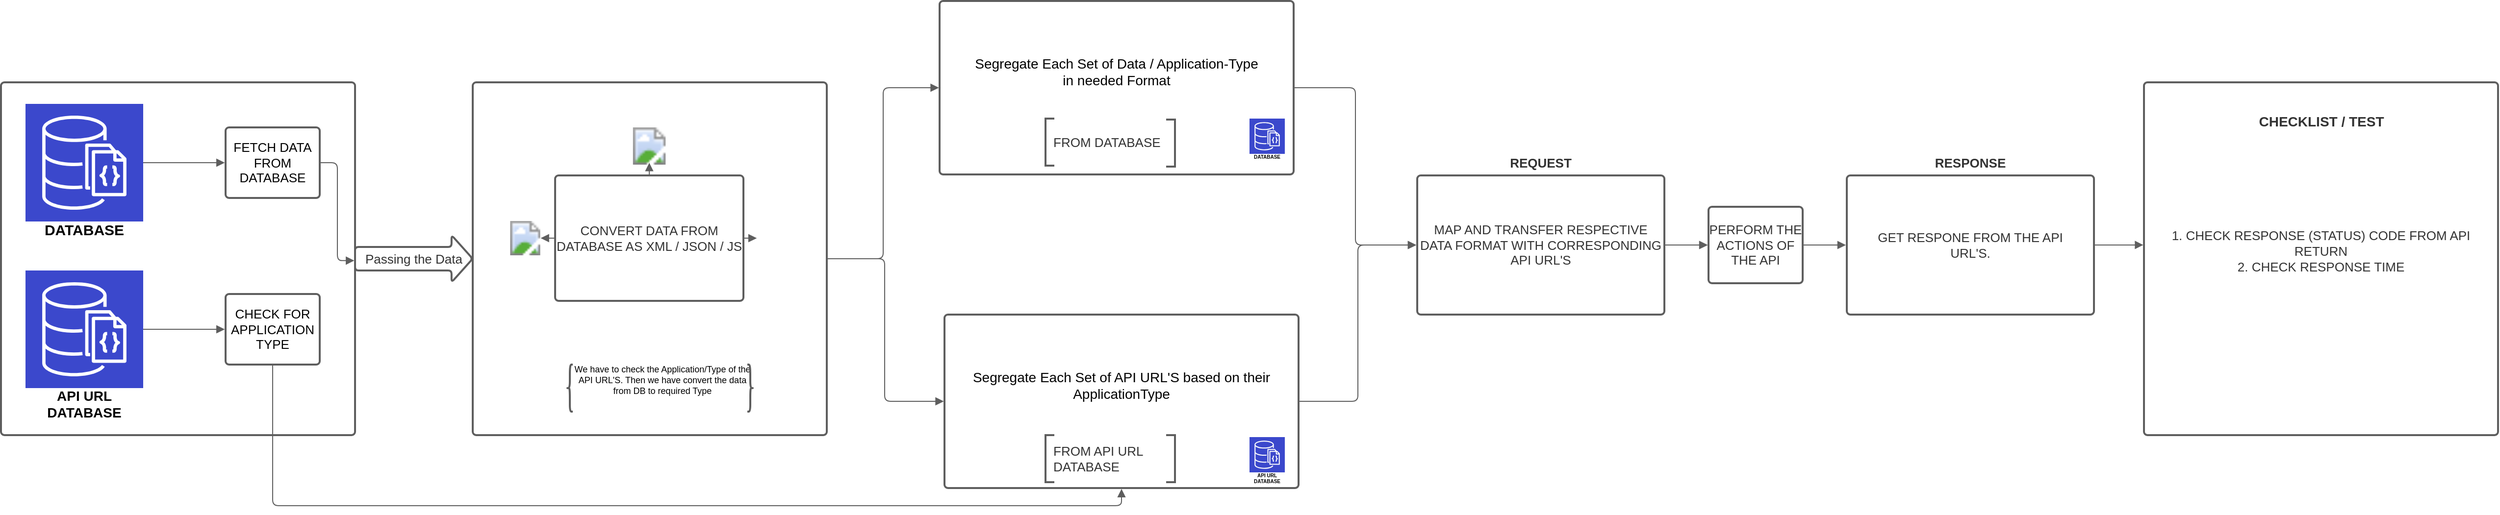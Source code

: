 <mxfile version="13.9.3" type="github"><diagram id="Ca3qFjEWccOTUX_GJ6TU" name="Page-1"><mxGraphModel dx="5277" dy="1763" grid="1" gridSize="10" guides="1" tooltips="1" connect="1" arrows="1" fold="1" page="1" pageScale="1" pageWidth="827" pageHeight="1169" math="0" shadow="0"><root><mxCell id="0"/><mxCell id="1" parent="0"/><UserObject label="REQUEST" lucidchartObjectId="zR-M691XhZlv" id="4iIl--aW3Kxm2YLaarUe-386"><mxCell style="html=1;overflow=block;whiteSpace=wrap;strokeColor=none;fillColor=none;whiteSpace=wrap;fontSize=13;fontColor=#333333;fontStyle=1;spacing=0;strokeOpacity=100;rounded=1;absoluteArcSize=1;arcSize=7;strokeWidth=2;" vertex="1" zOrder="0" parent="1"><mxGeometry x="487" y="374" width="144" height="36" as="geometry"/></mxCell></UserObject><UserObject label="DATABASE" lucidchartObjectId="Q.YMlGvrfznx" id="4iIl--aW3Kxm2YLaarUe-387"><mxCell style="html=1;overflow=block;whiteSpace=wrap;shape=mxgraph.aws4.resourceIcon;resIcon=mxgraph.aws4.documentdb_with_mongodb_compatibility;verticalLabelPosition=bottom;align=center;verticalAlign=top;strokeColor=#ffffff;whiteSpace=wrap;fontSize=15;fontColor=#000000;fontStyle=1;spacing=0;strokeOpacity=100;rounded=1;absoluteArcSize=1;arcSize=7;fillColor=#3b48cc;strokeWidth=2;" vertex="1" zOrder="1" parent="1"><mxGeometry x="-986" y="332" width="120" height="120" as="geometry"/></mxCell></UserObject><UserObject label="" lucidchartObjectId="tnZMXTh0txy4" id="4iIl--aW3Kxm2YLaarUe-388"><mxCell style="html=1;jettySize=18;whiteSpace=wrap;fontSize=11;strokeColor=#5E5E5E;rounded=1;arcSize=12;edgeStyle=orthogonalEdgeStyle;startArrow=none;;endArrow=block;endFill=1;;exitX=1;exitY=0.5;exitPerimeter=0;entryX=-0.009;entryY=0.5;entryPerimeter=0;" edge="1" parent="1" source="4iIl--aW3Kxm2YLaarUe-387" target="4iIl--aW3Kxm2YLaarUe-389"><mxGeometry width="100" height="100" relative="1" as="geometry"><Array as="points"/></mxGeometry></mxCell></UserObject><UserObject label="FETCH DATA FROM DATABASE" lucidchartObjectId="upZMdfviS44m" id="4iIl--aW3Kxm2YLaarUe-389"><mxCell style="html=1;overflow=block;whiteSpace=wrap;;whiteSpace=wrap;fontSize=13;fontColor=#000000;spacing=7;strokeColor=#5e5e5e;strokeOpacity=100;rounded=1;absoluteArcSize=1;arcSize=7;strokeWidth=2;" vertex="1" zOrder="3" parent="1"><mxGeometry x="-782" y="356" width="96" height="72" as="geometry"/></mxCell></UserObject><UserObject label="" lucidchartObjectId="xuZM8lFK8NhB" id="4iIl--aW3Kxm2YLaarUe-390"><mxCell style="html=1;overflow=block;whiteSpace=wrap;;whiteSpace=wrap;fontSize=11;spacing=3;strokeColor=#5e5e5e;strokeOpacity=100;fillOpacity=0;rounded=1;absoluteArcSize=1;arcSize=7;fillColor=#000000;strokeWidth=2;" vertex="1" zOrder="4" parent="1"><mxGeometry x="-1011" y="310" width="361" height="360" as="geometry"/></mxCell></UserObject><UserObject label="" lucidchartObjectId="_wZMxu1qryZq" id="4iIl--aW3Kxm2YLaarUe-391"><mxCell style="html=1;overflow=block;whiteSpace=wrap;;whiteSpace=wrap;fontSize=11;spacing=3;strokeColor=#5e5e5e;strokeOpacity=100;fillOpacity=0;rounded=1;absoluteArcSize=1;arcSize=7;fillColor=#000000;strokeWidth=2;" vertex="1" zOrder="5" parent="1"><mxGeometry x="-530" y="310" width="361" height="360" as="geometry"/></mxCell></UserObject><mxCell id="4iIl--aW3Kxm2YLaarUe-392" value="Passing the Data" style="shape=singleArrow;arrowWidth=0.5;arrowSize=0.18;whiteSpace=wrap;fontSize=13;fontColor=#333333;spacing=3;strokeColor=#5e5e5e;strokeOpacity=100;rounded=1;absoluteArcSize=1;arcSize=7;strokeWidth=2;html=1;" vertex="1" zOrder="6" parent="1"><mxGeometry x="-650" y="466" width="120" height="48" as="geometry"/></mxCell><UserObject label="CONVERT DATA FROM DATABASE AS XML / JSON / JS" lucidchartObjectId="ABZM8dNAdG1I" id="4iIl--aW3Kxm2YLaarUe-393"><mxCell style="html=1;overflow=block;whiteSpace=wrap;;whiteSpace=wrap;fontSize=13;fontColor=#333333;spacing=7;strokeColor=#5e5e5e;strokeOpacity=100;rounded=1;absoluteArcSize=1;arcSize=7;strokeWidth=2;" vertex="1" zOrder="7" parent="1"><mxGeometry x="-446" y="405" width="192" height="128" as="geometry"/></mxCell></UserObject><UserObject label="API URL DATABASE" lucidchartObjectId="zE9MGP5gBMmx" id="4iIl--aW3Kxm2YLaarUe-395"><mxCell style="html=1;overflow=block;whiteSpace=wrap;shape=mxgraph.aws4.resourceIcon;resIcon=mxgraph.aws4.documentdb_with_mongodb_compatibility;verticalLabelPosition=bottom;align=center;verticalAlign=top;strokeColor=#ffffff;whiteSpace=wrap;fontSize=14;fontColor=#000000;fontStyle=1;spacing=0;strokeOpacity=100;rounded=1;absoluteArcSize=1;arcSize=7;fillColor=#3b48cc;strokeWidth=2;" vertex="1" zOrder="9" parent="1"><mxGeometry x="-986" y="502" width="120" height="120" as="geometry"/></mxCell></UserObject><UserObject label="" lucidchartObjectId="zE9Mcs0Aj6xZ" id="4iIl--aW3Kxm2YLaarUe-396"><mxCell style="html=1;jettySize=18;whiteSpace=wrap;fontSize=11;strokeColor=#5E5E5E;rounded=1;arcSize=12;edgeStyle=orthogonalEdgeStyle;startArrow=none;;endArrow=block;endFill=1;;exitX=1;exitY=0.5;exitPerimeter=0;entryX=-0.009;entryY=0.5;entryPerimeter=0;" edge="1" parent="1" source="4iIl--aW3Kxm2YLaarUe-395" target="4iIl--aW3Kxm2YLaarUe-397"><mxGeometry width="100" height="100" relative="1" as="geometry"><Array as="points"/></mxGeometry></mxCell></UserObject><UserObject label="CHECK FOR&#10;APPLICATION&#10;TYPE" lucidchartObjectId="zE9MkwPYH4aR" id="4iIl--aW3Kxm2YLaarUe-397"><mxCell style="html=1;overflow=block;whiteSpace=wrap;;whiteSpace=wrap;fontSize=13;fontColor=#000000;spacing=7;strokeColor=#5e5e5e;strokeOpacity=100;rounded=1;absoluteArcSize=1;arcSize=7;strokeWidth=2;" vertex="1" zOrder="11" parent="1"><mxGeometry x="-782" y="526" width="96" height="72" as="geometry"/></mxCell></UserObject><UserObject label="" lucidchartObjectId="VT9MoA~vaHg0" id="4iIl--aW3Kxm2YLaarUe-398"><mxCell style="html=1;overflow=block;whiteSpace=wrap;shape=image;whiteSpace=wrap;fontSize=11;spacing=0;strokeColor=none;strokeOpacity=100;strokeWidth=0;image=https://images.lucid.app/images/a920c7b7-cfdd-4c96-8914-b529c0d227d0/content;" vertex="1" zOrder="12" parent="1"><mxGeometry x="-369" y="356" width="38" height="38" as="geometry"/></mxCell></UserObject><UserObject label="" lucidchartObjectId="lX9MW.nm.JAK" id="4iIl--aW3Kxm2YLaarUe-399"><mxCell style="html=1;overflow=block;whiteSpace=wrap;shape=image;whiteSpace=wrap;fontSize=11;spacing=0;strokeColor=none;strokeOpacity=100;strokeWidth=0;image=https://images.lucid.app/images/b2440e49-6483-4f7d-8471-f6258f256461/content;" vertex="1" zOrder="13" parent="1"><mxGeometry x="-494" y="451.5" width="35" height="35" as="geometry"/></mxCell></UserObject><mxCell id="4iIl--aW3Kxm2YLaarUe-400" value="" style="strokeColor=none;fillColor=none;whiteSpace=wrap;fontSize=11;spacing=3;strokeOpacity=100;rounded=1;absoluteArcSize=1;arcSize=7;strokeWidth=2;html=1;" vertex="1" zOrder="14" parent="1"><mxGeometry x="-494" y="598" width="66" height="48" as="geometry"/></mxCell><mxCell id="4iIl--aW3Kxm2YLaarUe-401" value="" style="shape=curlyBracket;rounded=1;whiteSpace=wrap;fontSize=11;spacing=3;strokeColor=#5e5e5e;strokeOpacity=100;strokeWidth=2;" vertex="1" parent="4iIl--aW3Kxm2YLaarUe-400"><mxGeometry x="60" width="6" height="48" as="geometry"/></mxCell><mxCell id="4iIl--aW3Kxm2YLaarUe-402" value="" style="strokeColor=none;fillColor=none;whiteSpace=wrap;fontSize=11;spacing=3;strokeOpacity=100;rounded=1;absoluteArcSize=1;arcSize=7;strokeWidth=2;" vertex="1" parent="4iIl--aW3Kxm2YLaarUe-400"><mxGeometry width="60" height="48" as="geometry"/></mxCell><UserObject label="We have to check the Application/Type of the API URL'S. Then we have convert the data from DB to required Type" lucidchartObjectId="n29MuAYV6ltE" id="4iIl--aW3Kxm2YLaarUe-403"><mxCell style="html=1;overflow=block;whiteSpace=wrap;;whiteSpace=wrap;fontSize=9;spacing=3;verticalAlign=top;strokeColor=none;fillOpacity=0;fillColor=#ffffff;strokeWidth=0;" vertex="1" zOrder="15" parent="1"><mxGeometry x="-428" y="598" width="183" height="74" as="geometry"/></mxCell></UserObject><mxCell id="4iIl--aW3Kxm2YLaarUe-404" value="" style="strokeColor=none;fillColor=none;whiteSpace=wrap;fontSize=11;spacing=3;strokeOpacity=100;rounded=1;absoluteArcSize=1;arcSize=7;strokeWidth=2;html=1;" vertex="1" zOrder="16" parent="1"><mxGeometry x="-250" y="598" width="40" height="48" as="geometry"/></mxCell><mxCell id="4iIl--aW3Kxm2YLaarUe-405" value="" style="shape=curlyBracket;rounded=1;flipH=1;whiteSpace=wrap;fontSize=11;spacing=3;strokeColor=#5e5e5e;strokeOpacity=100;strokeWidth=2;" vertex="1" parent="4iIl--aW3Kxm2YLaarUe-404"><mxGeometry width="6" height="48" as="geometry"/></mxCell><mxCell id="4iIl--aW3Kxm2YLaarUe-406" value="" style="strokeColor=none;fillColor=none;whiteSpace=wrap;fontSize=11;spacing=3;strokeOpacity=100;rounded=1;absoluteArcSize=1;arcSize=7;strokeWidth=2;" vertex="1" parent="4iIl--aW3Kxm2YLaarUe-404"><mxGeometry x="6" width="34" height="48" as="geometry"/></mxCell><UserObject label="" lucidchartObjectId="ka-MvZKsQXK-" id="4iIl--aW3Kxm2YLaarUe-407"><mxCell style="html=1;jettySize=18;whiteSpace=wrap;fontSize=11;strokeColor=#5E5E5E;rounded=1;arcSize=12;edgeStyle=orthogonalEdgeStyle;startArrow=none;;endArrow=block;endFill=1;;exitX=1.009;exitY=0.5;exitPerimeter=0;entryX=-0.007;entryY=0.539;entryPerimeter=0;" edge="1" parent="1" source="4iIl--aW3Kxm2YLaarUe-389" target="4iIl--aW3Kxm2YLaarUe-392"><mxGeometry width="100" height="100" relative="1" as="geometry"><Array as="points"/></mxGeometry></mxCell></UserObject><UserObject label="Segregate  Each Set of Data / Application-Type&#10;in needed Format&#10;&#10;" lucidchartObjectId="gb-MUFerTY7E" id="4iIl--aW3Kxm2YLaarUe-408"><mxCell style="html=1;overflow=block;whiteSpace=wrap;;whiteSpace=wrap;fontSize=14;fontColor=#000000;spacing=3;strokeColor=#5e5e5e;strokeOpacity=100;fillOpacity=0;rounded=1;absoluteArcSize=1;arcSize=7;fillColor=#000000;strokeWidth=2;" vertex="1" zOrder="18" parent="1"><mxGeometry x="-54" y="227" width="361" height="177" as="geometry"/></mxCell></UserObject><UserObject label="" lucidchartObjectId="fd-M.vrRO~.~" id="4iIl--aW3Kxm2YLaarUe-409"><mxCell style="html=1;jettySize=18;whiteSpace=wrap;fontSize=11;strokeColor=#5E5E5E;rounded=1;arcSize=12;edgeStyle=orthogonalEdgeStyle;startArrow=none;;endArrow=block;endFill=1;;exitX=0.5;exitY=-0.007;exitPerimeter=0;entryX=0.5;entryY=0.95;entryPerimeter=0;" edge="1" parent="1" source="4iIl--aW3Kxm2YLaarUe-393" target="4iIl--aW3Kxm2YLaarUe-398"><mxGeometry width="100" height="100" relative="1" as="geometry"><Array as="points"/></mxGeometry></mxCell></UserObject><UserObject label="" lucidchartObjectId="te-MWuV4mNrl" id="4iIl--aW3Kxm2YLaarUe-410"><mxCell style="html=1;jettySize=18;whiteSpace=wrap;fontSize=11;strokeColor=#5E5E5E;rounded=1;arcSize=12;edgeStyle=orthogonalEdgeStyle;startArrow=none;;endArrow=block;endFill=1;;exitX=1.005;exitY=0.5;exitPerimeter=0;entryX=0.164;entryY=0.5;entryPerimeter=0;" edge="1" parent="1" source="4iIl--aW3Kxm2YLaarUe-393"><mxGeometry width="100" height="100" relative="1" as="geometry"><Array as="points"/><mxPoint x="-240.424" y="469" as="targetPoint"/></mxGeometry></mxCell></UserObject><UserObject label="" lucidchartObjectId="Se-M1yLhoTUI" id="4iIl--aW3Kxm2YLaarUe-411"><mxCell style="html=1;jettySize=18;whiteSpace=wrap;fontSize=11;strokeColor=#5E5E5E;rounded=1;arcSize=12;edgeStyle=orthogonalEdgeStyle;startArrow=none;;endArrow=block;endFill=1;;exitX=-0.005;exitY=0.5;exitPerimeter=0;entryX=0.95;entryY=0.502;entryPerimeter=0;" edge="1" parent="1" source="4iIl--aW3Kxm2YLaarUe-393" target="4iIl--aW3Kxm2YLaarUe-399"><mxGeometry width="100" height="100" relative="1" as="geometry"><Array as="points"/></mxGeometry></mxCell></UserObject><UserObject label="" lucidchartObjectId="5h-MJjJFaAWl" id="4iIl--aW3Kxm2YLaarUe-412"><mxCell style="html=1;jettySize=18;whiteSpace=wrap;fontSize=11;strokeColor=#5E5E5E;rounded=1;arcSize=12;edgeStyle=orthogonalEdgeStyle;startArrow=none;;endArrow=block;endFill=1;;exitX=1.002;exitY=0.5;exitPerimeter=0;entryX=-0.002;entryY=0.5;entryPerimeter=0;" edge="1" parent="1" source="4iIl--aW3Kxm2YLaarUe-391" target="4iIl--aW3Kxm2YLaarUe-408"><mxGeometry width="100" height="100" relative="1" as="geometry"><Array as="points"/></mxGeometry></mxCell></UserObject><mxCell id="4iIl--aW3Kxm2YLaarUe-413" value="FROM DATABASE" style="group;spacingLeft=8;align=left;spacing=0;strokeColor=none;whiteSpace=wrap;fontSize=13;fontColor=#333333;strokeOpacity=100;fillOpacity=0;rounded=1;absoluteArcSize=1;arcSize=7;fillColor=#ffffff;strokeWidth=2;verticalAlign=middle;html=1;" vertex="1" zOrder="24" parent="1"><mxGeometry x="54" y="347" width="132" height="48" as="geometry"/></mxCell><mxCell id="4iIl--aW3Kxm2YLaarUe-414" value="" style="shape=partialRectangle;right=0;fillColor=none;whiteSpace=wrap;fontSize=13;fontColor=#333333;strokeColor=#5e5e5e;strokeWidth=2;" vertex="1" parent="4iIl--aW3Kxm2YLaarUe-413"><mxGeometry width="8" height="48" relative="1" as="geometry"/></mxCell><mxCell id="4iIl--aW3Kxm2YLaarUe-415" value="" style="group;spacingLeft=8;align=left;spacing=0;strokeColor=none;whiteSpace=wrap;fontSize=11;strokeOpacity=100;fillOpacity=0;rounded=1;absoluteArcSize=1;arcSize=7;rotation=180;fillColor=#ffffff;strokeWidth=2;verticalAlign=middle;html=1;" vertex="1" zOrder="25" parent="1"><mxGeometry x="107" y="348" width="79" height="48" as="geometry"/></mxCell><mxCell id="4iIl--aW3Kxm2YLaarUe-416" value="" style="shape=partialRectangle;right=0;fillColor=none;whiteSpace=wrap;fontSize=11;strokeColor=#5e5e5e;rotation=180;strokeWidth=2;" vertex="1" parent="4iIl--aW3Kxm2YLaarUe-415"><mxGeometry width="8" height="48" relative="1" as="geometry"/></mxCell><UserObject label="" lucidchartObjectId="kn-M2MogpU4e" id="4iIl--aW3Kxm2YLaarUe-417"><mxCell style="html=1;jettySize=18;whiteSpace=wrap;fontSize=11;strokeColor=#5E5E5E;rounded=1;arcSize=12;edgeStyle=orthogonalEdgeStyle;startArrow=none;;endArrow=block;endFill=1;;exitX=1.002;exitY=0.5;exitPerimeter=0;entryX=-0.002;entryY=0.5;entryPerimeter=0;" edge="1" parent="1" source="4iIl--aW3Kxm2YLaarUe-391" target="4iIl--aW3Kxm2YLaarUe-418"><mxGeometry width="100" height="100" relative="1" as="geometry"><Array as="points"><mxPoint x="-110" y="490"/></Array></mxGeometry></mxCell></UserObject><UserObject label="Segregate  Each Set of API URL'S based on their ApplicationType&#10;&#10;" lucidchartObjectId="Yo-M0~90Rl_z" id="4iIl--aW3Kxm2YLaarUe-418"><mxCell style="html=1;overflow=block;whiteSpace=wrap;;whiteSpace=wrap;fontSize=14;fontColor=#000000;spacing=3;strokeColor=#5e5e5e;strokeOpacity=100;fillOpacity=0;rounded=1;absoluteArcSize=1;arcSize=7;fillColor=#000000;strokeWidth=2;" vertex="1" zOrder="27" parent="1"><mxGeometry x="-49" y="547" width="361" height="177" as="geometry"/></mxCell></UserObject><UserObject label="" lucidchartObjectId="St-MKID.UcJk" id="4iIl--aW3Kxm2YLaarUe-419"><mxCell style="html=1;jettySize=18;whiteSpace=wrap;fontSize=11;strokeColor=#5E5E5E;rounded=1;arcSize=12;edgeStyle=orthogonalEdgeStyle;startArrow=none;;endArrow=block;endFill=1;;exitX=0.5;exitY=1.013;exitPerimeter=0;entryX=0.5;entryY=1.005;entryPerimeter=0;" edge="1" parent="1" source="4iIl--aW3Kxm2YLaarUe-397" target="4iIl--aW3Kxm2YLaarUe-418"><mxGeometry width="100" height="100" relative="1" as="geometry"><Array as="points"/></mxGeometry></mxCell></UserObject><mxCell id="4iIl--aW3Kxm2YLaarUe-420" value="FROM API URL DATABASE" style="group;spacingLeft=8;align=left;spacing=0;strokeColor=none;whiteSpace=wrap;fontSize=13;fontColor=#333333;verticalAlign=middle;strokeOpacity=100;fillOpacity=0;rounded=1;absoluteArcSize=1;arcSize=7;fillColor=#ffffff;strokeWidth=2;html=1;" vertex="1" zOrder="29" parent="1"><mxGeometry x="54" y="670" width="132" height="48" as="geometry"/></mxCell><mxCell id="4iIl--aW3Kxm2YLaarUe-421" value="" style="shape=partialRectangle;right=0;fillColor=none;whiteSpace=wrap;fontSize=13;fontColor=#333333;align=center;verticalAlign=middle;strokeColor=#5e5e5e;strokeWidth=2;" vertex="1" parent="4iIl--aW3Kxm2YLaarUe-420"><mxGeometry width="8" height="48" relative="1" as="geometry"/></mxCell><mxCell id="4iIl--aW3Kxm2YLaarUe-422" value="" style="group;spacingLeft=8;align=left;spacing=0;strokeColor=none;whiteSpace=wrap;fontSize=11;strokeOpacity=100;fillOpacity=0;rounded=1;absoluteArcSize=1;arcSize=7;rotation=180;fillColor=#ffffff;strokeWidth=2;verticalAlign=middle;html=1;" vertex="1" zOrder="30" parent="1"><mxGeometry x="107" y="670" width="79" height="48" as="geometry"/></mxCell><mxCell id="4iIl--aW3Kxm2YLaarUe-423" value="" style="shape=partialRectangle;right=0;fillColor=none;whiteSpace=wrap;fontSize=11;strokeColor=#5e5e5e;rotation=180;strokeWidth=2;" vertex="1" parent="4iIl--aW3Kxm2YLaarUe-422"><mxGeometry width="8" height="48" relative="1" as="geometry"/></mxCell><UserObject label="MAP AND TRANSFER RESPECTIVE&#10;DATA FORMAT WITH CORRESPONDING API URL'S" lucidchartObjectId="Aw-MbT60HWWR" id="4iIl--aW3Kxm2YLaarUe-424"><mxCell style="html=1;overflow=block;whiteSpace=wrap;;whiteSpace=wrap;fontSize=13;fontColor=#333333;spacing=7;strokeColor=#5e5e5e;strokeOpacity=100;rounded=1;absoluteArcSize=1;arcSize=7;strokeWidth=2;" vertex="1" zOrder="31" parent="1"><mxGeometry x="433" y="405" width="252" height="142" as="geometry"/></mxCell></UserObject><UserObject label="" lucidchartObjectId="Yw-MpNe.6cj0" id="4iIl--aW3Kxm2YLaarUe-425"><mxCell style="html=1;jettySize=18;whiteSpace=wrap;fontSize=11;strokeColor=#5E5E5E;rounded=1;arcSize=12;edgeStyle=orthogonalEdgeStyle;startArrow=none;;endArrow=block;endFill=1;;exitX=1.002;exitY=0.5;exitPerimeter=0;entryX=-0.004;entryY=0.5;entryPerimeter=0;" edge="1" parent="1" source="4iIl--aW3Kxm2YLaarUe-408" target="4iIl--aW3Kxm2YLaarUe-424"><mxGeometry width="100" height="100" relative="1" as="geometry"><Array as="points"/></mxGeometry></mxCell></UserObject><UserObject label="" lucidchartObjectId="4w-MnL9C1G.p" id="4iIl--aW3Kxm2YLaarUe-426"><mxCell style="html=1;jettySize=18;whiteSpace=wrap;fontSize=11;strokeColor=#5E5E5E;rounded=1;arcSize=12;edgeStyle=orthogonalEdgeStyle;startArrow=none;;endArrow=block;endFill=1;;exitX=1.002;exitY=0.5;exitPerimeter=0;entryX=-0.004;entryY=0.5;entryPerimeter=0;" edge="1" parent="1" source="4iIl--aW3Kxm2YLaarUe-418" target="4iIl--aW3Kxm2YLaarUe-424"><mxGeometry width="100" height="100" relative="1" as="geometry"><Array as="points"/></mxGeometry></mxCell></UserObject><UserObject label="" lucidchartObjectId="VT-M5Ml1E-9u" id="4iIl--aW3Kxm2YLaarUe-427"><mxCell style="html=1;jettySize=18;whiteSpace=wrap;fontSize=11;strokeColor=#5E5E5E;rounded=1;arcSize=12;edgeStyle=orthogonalEdgeStyle;startArrow=none;;endArrow=block;endFill=1;;exitX=1.004;exitY=0.5;exitPerimeter=0;entryX=-0.009;entryY=0.5;entryPerimeter=0;" edge="1" parent="1" source="4iIl--aW3Kxm2YLaarUe-424" target="4iIl--aW3Kxm2YLaarUe-428"><mxGeometry width="100" height="100" relative="1" as="geometry"><Array as="points"/></mxGeometry></mxCell></UserObject><UserObject label="PERFORM THE ACTIONS OF THE API " lucidchartObjectId="3T-M8y_UdcLP" id="4iIl--aW3Kxm2YLaarUe-428"><mxCell style="html=1;overflow=block;whiteSpace=wrap;;whiteSpace=wrap;fontSize=13;fontColor=#333333;spacing=7;strokeColor=#5E5E5E;rounded=1;absoluteArcSize=1;arcSize=7;strokeWidth=2;" vertex="1" zOrder="35" parent="1"><mxGeometry x="730" y="437" width="96" height="78" as="geometry"/></mxCell></UserObject><UserObject label="GET RESPONE FROM THE API&#10;URL'S." lucidchartObjectId="PU-Mf2I44WwS" id="4iIl--aW3Kxm2YLaarUe-429"><mxCell style="html=1;overflow=block;whiteSpace=wrap;;whiteSpace=wrap;fontSize=13;fontColor=#333333;spacing=7;strokeColor=#5e5e5e;strokeOpacity=100;rounded=1;absoluteArcSize=1;arcSize=7;strokeWidth=2;" vertex="1" zOrder="36" parent="1"><mxGeometry x="871" y="405" width="252" height="142" as="geometry"/></mxCell></UserObject><UserObject label="" lucidchartObjectId="JV-M.SvBGPh0" id="4iIl--aW3Kxm2YLaarUe-430"><mxCell style="html=1;jettySize=18;whiteSpace=wrap;fontSize=11;strokeColor=#5E5E5E;rounded=1;arcSize=12;edgeStyle=orthogonalEdgeStyle;startArrow=none;;endArrow=block;endFill=1;;" edge="1" parent="1"><mxGeometry width="100" height="100" relative="1" as="geometry"><Array as="points"/><mxPoint x="686" y="476" as="sourcePoint"/><mxPoint x="729" y="476" as="targetPoint"/></mxGeometry></mxCell></UserObject><UserObject label="" lucidchartObjectId=".W-MXJprKFS." id="4iIl--aW3Kxm2YLaarUe-431"><mxCell style="html=1;jettySize=18;whiteSpace=wrap;fontSize=11;strokeColor=#5E5E5E;rounded=1;arcSize=12;edgeStyle=orthogonalEdgeStyle;startArrow=none;;endArrow=block;endFill=1;;exitX=1.009;exitY=0.5;exitPerimeter=0;entryX=-0.004;entryY=0.5;entryPerimeter=0;" edge="1" parent="1" source="4iIl--aW3Kxm2YLaarUe-428" target="4iIl--aW3Kxm2YLaarUe-429"><mxGeometry width="100" height="100" relative="1" as="geometry"><Array as="points"/></mxGeometry></mxCell></UserObject><UserObject label="RESPONSE" lucidchartObjectId="-Y-M5e90RVFS" id="4iIl--aW3Kxm2YLaarUe-432"><mxCell style="html=1;overflow=block;whiteSpace=wrap;strokeColor=none;fillColor=none;whiteSpace=wrap;fontSize=13;fontColor=#333333;fontStyle=1;spacing=0;strokeOpacity=100;rounded=1;absoluteArcSize=1;arcSize=7;strokeWidth=2;" vertex="1" zOrder="40" parent="1"><mxGeometry x="925" y="374" width="144" height="36" as="geometry"/></mxCell></UserObject><UserObject label="1. CHECK RESPONSE (STATUS) CODE FROM API RETURN&#10;2. CHECK RESPONSE TIME&#10;" lucidchartObjectId=".y_MP-dcg7dd" id="4iIl--aW3Kxm2YLaarUe-433"><mxCell style="html=1;overflow=block;whiteSpace=wrap;;whiteSpace=wrap;fontSize=13;fontColor=#333333;spacing=3;strokeColor=#5e5e5e;strokeOpacity=100;fillOpacity=0;rounded=1;absoluteArcSize=1;arcSize=7;fillColor=#000000;strokeWidth=2;" vertex="1" zOrder="41" parent="1"><mxGeometry x="1174" y="310" width="361" height="360" as="geometry"/></mxCell></UserObject><UserObject label="" lucidchartObjectId=".z_My.yaata0" id="4iIl--aW3Kxm2YLaarUe-434"><mxCell style="html=1;jettySize=18;whiteSpace=wrap;fontSize=11;strokeColor=#5E5E5E;rounded=1;arcSize=12;edgeStyle=orthogonalEdgeStyle;startArrow=none;;endArrow=block;endFill=1;;exitX=1.004;exitY=0.5;exitPerimeter=0;entryX=-0.002;entryY=0.461;entryPerimeter=0;" edge="1" parent="1" source="4iIl--aW3Kxm2YLaarUe-429" target="4iIl--aW3Kxm2YLaarUe-433"><mxGeometry width="100" height="100" relative="1" as="geometry"><Array as="points"/></mxGeometry></mxCell></UserObject><UserObject label="CHECKLIST / TEST" lucidchartObjectId="xD_MZKoS26Ln" id="4iIl--aW3Kxm2YLaarUe-435"><mxCell style="html=1;overflow=block;whiteSpace=wrap;strokeColor=none;fillColor=none;whiteSpace=wrap;fontSize=14;fontColor=#333333;fontStyle=1;spacing=0;strokeOpacity=100;rounded=1;absoluteArcSize=1;arcSize=7;strokeWidth=2;" vertex="1" zOrder="43" parent="1"><mxGeometry x="1283" y="332" width="144" height="36" as="geometry"/></mxCell></UserObject><UserObject label="DATABASE" lucidchartObjectId=".9_MZ~g2BQ8r" id="4iIl--aW3Kxm2YLaarUe-436"><mxCell style="html=1;overflow=block;whiteSpace=wrap;shape=mxgraph.aws4.resourceIcon;resIcon=mxgraph.aws4.documentdb_with_mongodb_compatibility;verticalLabelPosition=bottom;align=center;verticalAlign=top;strokeColor=#ffffff;whiteSpace=wrap;fontSize=5;fontColor=#000000;fontStyle=1;spacing=0;strokeOpacity=100;rounded=1;absoluteArcSize=1;arcSize=7;fillColor=#3b48cc;strokeWidth=2;" vertex="1" zOrder="44" parent="1"><mxGeometry x="262" y="347" width="36" height="36" as="geometry"/></mxCell></UserObject><UserObject label="API URL DATABASE" lucidchartObjectId="Y-_MG_eussvM" id="4iIl--aW3Kxm2YLaarUe-437"><mxCell style="html=1;overflow=block;whiteSpace=wrap;shape=mxgraph.aws4.resourceIcon;resIcon=mxgraph.aws4.documentdb_with_mongodb_compatibility;verticalLabelPosition=bottom;align=center;verticalAlign=top;strokeColor=#ffffff;whiteSpace=wrap;fontSize=5;fontColor=#000000;fontStyle=1;spacing=0;strokeOpacity=100;rounded=1;absoluteArcSize=1;arcSize=7;fillColor=#3b48cc;strokeWidth=2;" vertex="1" zOrder="45" parent="1"><mxGeometry x="262" y="672" width="36" height="36" as="geometry"/></mxCell></UserObject><UserObject label="" lucidchartObjectId="o~_M.q~rCnKZ" id="4iIl--aW3Kxm2YLaarUe-438"><mxCell style="html=1;overflow=block;whiteSpace=wrap;shape=image;whiteSpace=wrap;fontSize=11;spacing=3;strokeColor=none;strokeOpacity=100;strokeWidth=0;" vertex="1" zOrder="46" parent="1"><mxGeometry x="1082" y="514" width="32" height="32" as="geometry"/></mxCell></UserObject><UserObject label="" lucidchartObjectId="v~_Ma4q5iS8m" id="4iIl--aW3Kxm2YLaarUe-439"><mxCell style="html=1;overflow=block;whiteSpace=wrap;shape=image;whiteSpace=wrap;fontSize=11;spacing=3;strokeColor=none;strokeOpacity=100;strokeWidth=0;" vertex="1" zOrder="47" parent="1"><mxGeometry x="655" y="515" width="22" height="29" as="geometry"/></mxCell></UserObject><UserObject label="" lucidchartObjectId="xd.Mx0mA.RFu" id="4iIl--aW3Kxm2YLaarUe-440"><mxCell style="html=1;overflow=block;whiteSpace=wrap;shape=image;whiteSpace=wrap;fontSize=11;spacing=3;strokeColor=none;strokeOpacity=100;strokeWidth=0;" vertex="1" zOrder="48" parent="1"><mxGeometry x="1486" y="320" width="36" height="36" as="geometry"/></mxCell></UserObject><mxCell id="4iIl--aW3Kxm2YLaarUe-442" value="" style="shape=image;html=1;verticalAlign=top;verticalLabelPosition=bottom;labelBackgroundColor=#ffffff;imageAspect=0;aspect=fixed;image=https://cdn3.iconfinder.com/data/icons/document-file-formats-2/512/22-128.png" vertex="1" parent="1"><mxGeometry x="-245" y="446.5" width="40" height="40" as="geometry"/></mxCell></root></mxGraphModel></diagram></mxfile>